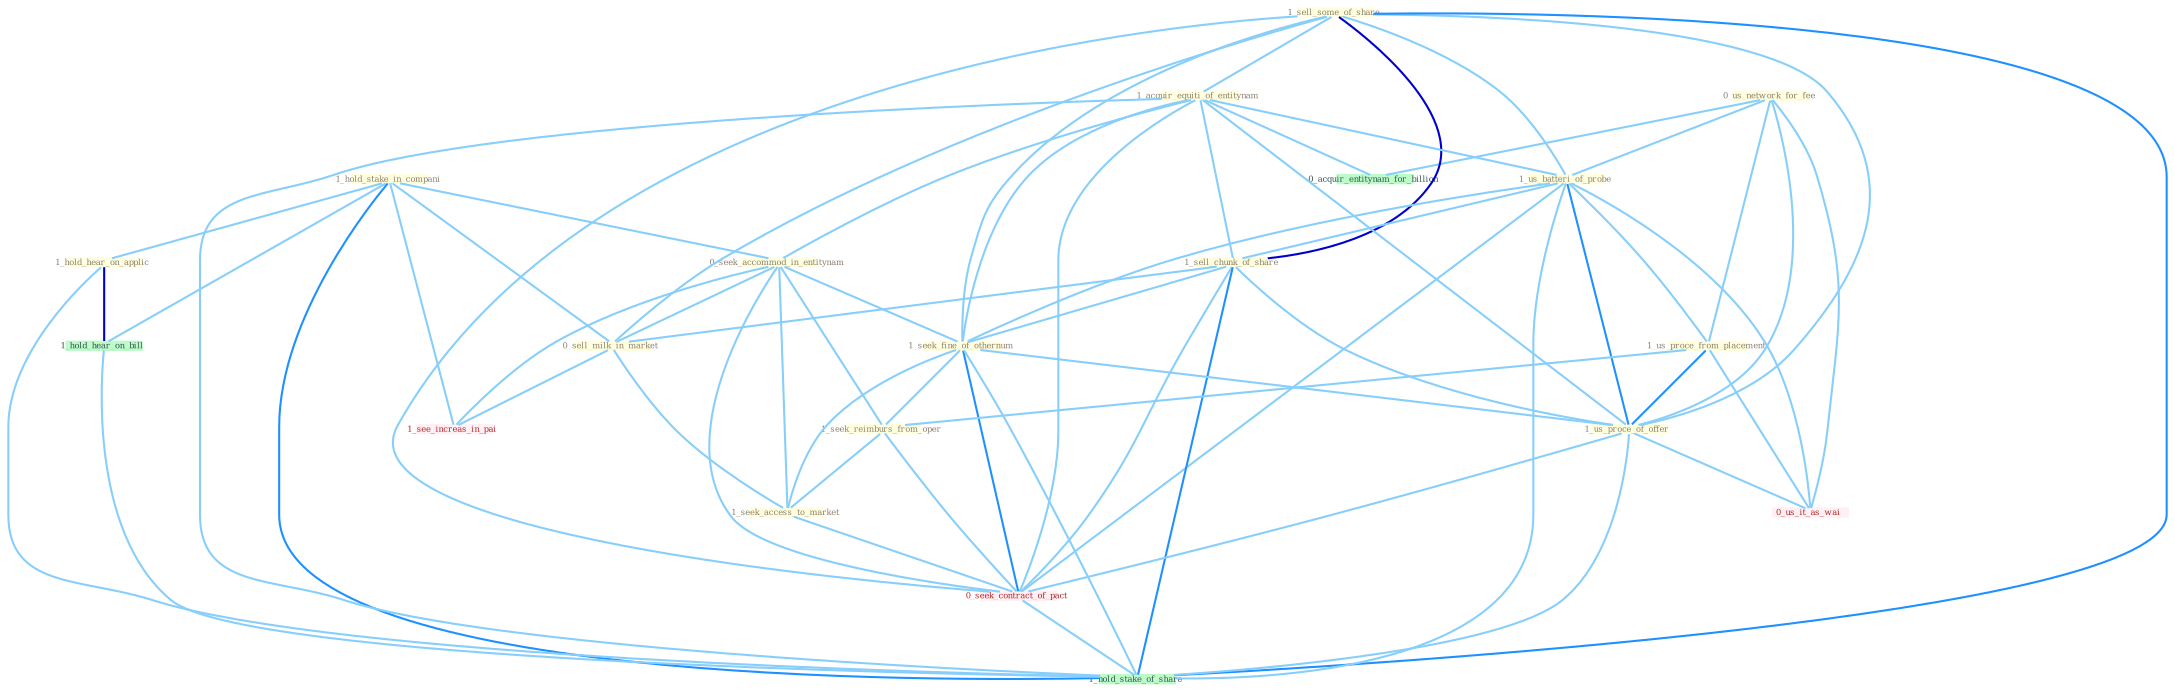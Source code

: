 Graph G{ 
    node
    [shape=polygon,style=filled,width=.5,height=.06,color="#BDFCC9",fixedsize=true,fontsize=4,
    fontcolor="#2f4f4f"];
    {node
    [color="#ffffe0", fontcolor="#8b7d6b"] "0_us_network_for_fee " "1_hold_stake_in_compani " "1_sell_some_of_share " "1_acquir_equiti_of_entitynam " "0_seek_accommod_in_entitynam " "1_us_batteri_of_probe " "1_sell_chunk_of_share " "1_seek_fine_of_othernum " "1_us_proce_from_placement " "1_us_proce_of_offer " "1_hold_hear_on_applic " "1_seek_reimburs_from_oper " "0_sell_milk_in_market " "1_seek_access_to_market "}
{node [color="#fff0f5", fontcolor="#b22222"] "0_seek_contract_of_pact " "0_us_it_as_wai " "1_see_increas_in_pai "}
edge [color="#B0E2FF"];

	"0_us_network_for_fee " -- "1_us_batteri_of_probe " [w="1", color="#87cefa" ];
	"0_us_network_for_fee " -- "1_us_proce_from_placement " [w="1", color="#87cefa" ];
	"0_us_network_for_fee " -- "1_us_proce_of_offer " [w="1", color="#87cefa" ];
	"0_us_network_for_fee " -- "0_us_it_as_wai " [w="1", color="#87cefa" ];
	"0_us_network_for_fee " -- "0_acquir_entitynam_for_billion " [w="1", color="#87cefa" ];
	"1_hold_stake_in_compani " -- "0_seek_accommod_in_entitynam " [w="1", color="#87cefa" ];
	"1_hold_stake_in_compani " -- "1_hold_hear_on_applic " [w="1", color="#87cefa" ];
	"1_hold_stake_in_compani " -- "0_sell_milk_in_market " [w="1", color="#87cefa" ];
	"1_hold_stake_in_compani " -- "1_see_increas_in_pai " [w="1", color="#87cefa" ];
	"1_hold_stake_in_compani " -- "1_hold_hear_on_bill " [w="1", color="#87cefa" ];
	"1_hold_stake_in_compani " -- "1_hold_stake_of_share " [w="2", color="#1e90ff" , len=0.8];
	"1_sell_some_of_share " -- "1_acquir_equiti_of_entitynam " [w="1", color="#87cefa" ];
	"1_sell_some_of_share " -- "1_us_batteri_of_probe " [w="1", color="#87cefa" ];
	"1_sell_some_of_share " -- "1_sell_chunk_of_share " [w="3", color="#0000cd" , len=0.6];
	"1_sell_some_of_share " -- "1_seek_fine_of_othernum " [w="1", color="#87cefa" ];
	"1_sell_some_of_share " -- "1_us_proce_of_offer " [w="1", color="#87cefa" ];
	"1_sell_some_of_share " -- "0_sell_milk_in_market " [w="1", color="#87cefa" ];
	"1_sell_some_of_share " -- "0_seek_contract_of_pact " [w="1", color="#87cefa" ];
	"1_sell_some_of_share " -- "1_hold_stake_of_share " [w="2", color="#1e90ff" , len=0.8];
	"1_acquir_equiti_of_entitynam " -- "0_seek_accommod_in_entitynam " [w="1", color="#87cefa" ];
	"1_acquir_equiti_of_entitynam " -- "1_us_batteri_of_probe " [w="1", color="#87cefa" ];
	"1_acquir_equiti_of_entitynam " -- "1_sell_chunk_of_share " [w="1", color="#87cefa" ];
	"1_acquir_equiti_of_entitynam " -- "1_seek_fine_of_othernum " [w="1", color="#87cefa" ];
	"1_acquir_equiti_of_entitynam " -- "1_us_proce_of_offer " [w="1", color="#87cefa" ];
	"1_acquir_equiti_of_entitynam " -- "0_seek_contract_of_pact " [w="1", color="#87cefa" ];
	"1_acquir_equiti_of_entitynam " -- "0_acquir_entitynam_for_billion " [w="1", color="#87cefa" ];
	"1_acquir_equiti_of_entitynam " -- "1_hold_stake_of_share " [w="1", color="#87cefa" ];
	"0_seek_accommod_in_entitynam " -- "1_seek_fine_of_othernum " [w="1", color="#87cefa" ];
	"0_seek_accommod_in_entitynam " -- "1_seek_reimburs_from_oper " [w="1", color="#87cefa" ];
	"0_seek_accommod_in_entitynam " -- "0_sell_milk_in_market " [w="1", color="#87cefa" ];
	"0_seek_accommod_in_entitynam " -- "1_seek_access_to_market " [w="1", color="#87cefa" ];
	"0_seek_accommod_in_entitynam " -- "0_seek_contract_of_pact " [w="1", color="#87cefa" ];
	"0_seek_accommod_in_entitynam " -- "1_see_increas_in_pai " [w="1", color="#87cefa" ];
	"1_us_batteri_of_probe " -- "1_sell_chunk_of_share " [w="1", color="#87cefa" ];
	"1_us_batteri_of_probe " -- "1_seek_fine_of_othernum " [w="1", color="#87cefa" ];
	"1_us_batteri_of_probe " -- "1_us_proce_from_placement " [w="1", color="#87cefa" ];
	"1_us_batteri_of_probe " -- "1_us_proce_of_offer " [w="2", color="#1e90ff" , len=0.8];
	"1_us_batteri_of_probe " -- "0_seek_contract_of_pact " [w="1", color="#87cefa" ];
	"1_us_batteri_of_probe " -- "0_us_it_as_wai " [w="1", color="#87cefa" ];
	"1_us_batteri_of_probe " -- "1_hold_stake_of_share " [w="1", color="#87cefa" ];
	"1_sell_chunk_of_share " -- "1_seek_fine_of_othernum " [w="1", color="#87cefa" ];
	"1_sell_chunk_of_share " -- "1_us_proce_of_offer " [w="1", color="#87cefa" ];
	"1_sell_chunk_of_share " -- "0_sell_milk_in_market " [w="1", color="#87cefa" ];
	"1_sell_chunk_of_share " -- "0_seek_contract_of_pact " [w="1", color="#87cefa" ];
	"1_sell_chunk_of_share " -- "1_hold_stake_of_share " [w="2", color="#1e90ff" , len=0.8];
	"1_seek_fine_of_othernum " -- "1_us_proce_of_offer " [w="1", color="#87cefa" ];
	"1_seek_fine_of_othernum " -- "1_seek_reimburs_from_oper " [w="1", color="#87cefa" ];
	"1_seek_fine_of_othernum " -- "1_seek_access_to_market " [w="1", color="#87cefa" ];
	"1_seek_fine_of_othernum " -- "0_seek_contract_of_pact " [w="2", color="#1e90ff" , len=0.8];
	"1_seek_fine_of_othernum " -- "1_hold_stake_of_share " [w="1", color="#87cefa" ];
	"1_us_proce_from_placement " -- "1_us_proce_of_offer " [w="2", color="#1e90ff" , len=0.8];
	"1_us_proce_from_placement " -- "1_seek_reimburs_from_oper " [w="1", color="#87cefa" ];
	"1_us_proce_from_placement " -- "0_us_it_as_wai " [w="1", color="#87cefa" ];
	"1_us_proce_of_offer " -- "0_seek_contract_of_pact " [w="1", color="#87cefa" ];
	"1_us_proce_of_offer " -- "0_us_it_as_wai " [w="1", color="#87cefa" ];
	"1_us_proce_of_offer " -- "1_hold_stake_of_share " [w="1", color="#87cefa" ];
	"1_hold_hear_on_applic " -- "1_hold_hear_on_bill " [w="3", color="#0000cd" , len=0.6];
	"1_hold_hear_on_applic " -- "1_hold_stake_of_share " [w="1", color="#87cefa" ];
	"1_seek_reimburs_from_oper " -- "1_seek_access_to_market " [w="1", color="#87cefa" ];
	"1_seek_reimburs_from_oper " -- "0_seek_contract_of_pact " [w="1", color="#87cefa" ];
	"0_sell_milk_in_market " -- "1_seek_access_to_market " [w="1", color="#87cefa" ];
	"0_sell_milk_in_market " -- "1_see_increas_in_pai " [w="1", color="#87cefa" ];
	"1_seek_access_to_market " -- "0_seek_contract_of_pact " [w="1", color="#87cefa" ];
	"0_seek_contract_of_pact " -- "1_hold_stake_of_share " [w="1", color="#87cefa" ];
	"1_hold_hear_on_bill " -- "1_hold_stake_of_share " [w="1", color="#87cefa" ];
}